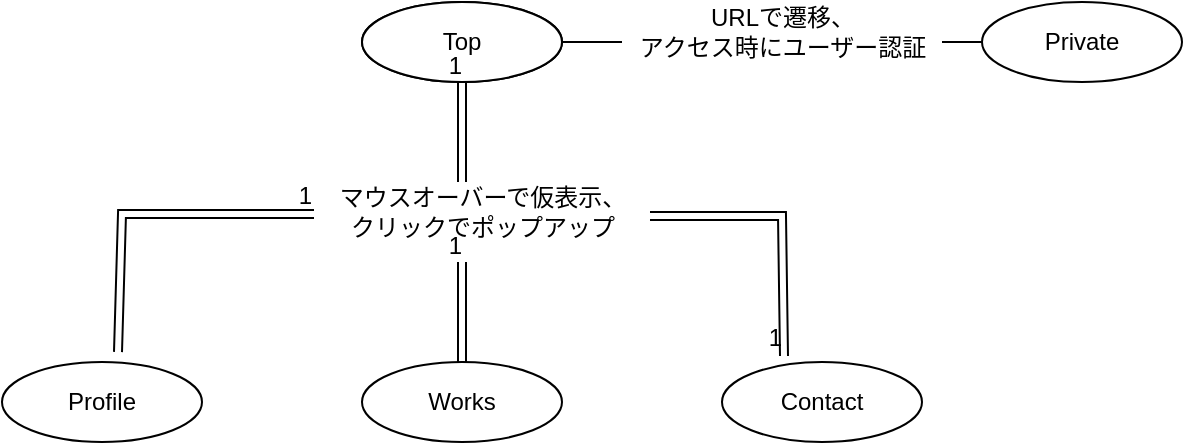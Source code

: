 <mxfile>
    <diagram id="dwitNG6a0eEVT-6tMPDx" name="ページ1">
        <mxGraphModel dx="728" dy="562" grid="1" gridSize="10" guides="1" tooltips="1" connect="1" arrows="1" fold="1" page="1" pageScale="1" pageWidth="850" pageHeight="1100" math="0" shadow="0">
            <root>
                <mxCell id="0"/>
                <mxCell id="1" parent="0"/>
                <mxCell id="2" value="Attribute" style="ellipse;whiteSpace=wrap;html=1;align=center;" vertex="1" parent="1">
                    <mxGeometry x="320" y="270" width="100" height="40" as="geometry"/>
                </mxCell>
                <mxCell id="3" value="Top" style="ellipse;whiteSpace=wrap;html=1;align=center;" vertex="1" parent="1">
                    <mxGeometry x="320" y="270" width="100" height="40" as="geometry"/>
                </mxCell>
                <mxCell id="4" value="Profile" style="ellipse;whiteSpace=wrap;html=1;align=center;" vertex="1" parent="1">
                    <mxGeometry x="140" y="450" width="100" height="40" as="geometry"/>
                </mxCell>
                <mxCell id="5" value="Works" style="ellipse;whiteSpace=wrap;html=1;align=center;" vertex="1" parent="1">
                    <mxGeometry x="320" y="450" width="100" height="40" as="geometry"/>
                </mxCell>
                <mxCell id="6" value="Contact" style="ellipse;whiteSpace=wrap;html=1;align=center;" vertex="1" parent="1">
                    <mxGeometry x="500" y="450" width="100" height="40" as="geometry"/>
                </mxCell>
                <mxCell id="7" value="" style="shape=link;html=1;rounded=0;entryX=0.5;entryY=1;entryDx=0;entryDy=0;" edge="1" parent="1" target="3">
                    <mxGeometry relative="1" as="geometry">
                        <mxPoint x="370" y="360" as="sourcePoint"/>
                        <mxPoint x="450" y="290" as="targetPoint"/>
                    </mxGeometry>
                </mxCell>
                <mxCell id="8" value="1" style="resizable=0;html=1;align=right;verticalAlign=bottom;" connectable="0" vertex="1" parent="7">
                    <mxGeometry x="1" relative="1" as="geometry"/>
                </mxCell>
                <mxCell id="9" value="マウスオーバーで仮表示、&lt;br&gt;クリックでポップアップ" style="text;html=1;align=center;verticalAlign=middle;resizable=0;points=[];autosize=1;" vertex="1" parent="1">
                    <mxGeometry x="300" y="360" width="160" height="30" as="geometry"/>
                </mxCell>
                <mxCell id="10" value="" style="shape=link;html=1;rounded=0;exitX=0.5;exitY=0;exitDx=0;exitDy=0;" edge="1" parent="1" source="5">
                    <mxGeometry relative="1" as="geometry">
                        <mxPoint x="290" y="280" as="sourcePoint"/>
                        <mxPoint x="370" y="400" as="targetPoint"/>
                    </mxGeometry>
                </mxCell>
                <mxCell id="11" value="1" style="resizable=0;html=1;align=right;verticalAlign=bottom;" connectable="0" vertex="1" parent="10">
                    <mxGeometry x="1" relative="1" as="geometry"/>
                </mxCell>
                <mxCell id="17" value="" style="shape=link;html=1;rounded=0;entryX=-0.025;entryY=0.533;entryDx=0;entryDy=0;entryPerimeter=0;width=4;exitX=0.58;exitY=-0.125;exitDx=0;exitDy=0;exitPerimeter=0;" edge="1" parent="1" source="4" target="9">
                    <mxGeometry relative="1" as="geometry">
                        <mxPoint x="170" y="376" as="sourcePoint"/>
                        <mxPoint x="450" y="280" as="targetPoint"/>
                        <Array as="points">
                            <mxPoint x="200" y="376"/>
                        </Array>
                    </mxGeometry>
                </mxCell>
                <mxCell id="18" value="1" style="resizable=0;html=1;align=right;verticalAlign=bottom;" connectable="0" vertex="1" parent="17">
                    <mxGeometry x="1" relative="1" as="geometry"/>
                </mxCell>
                <mxCell id="19" value="" style="shape=link;html=1;rounded=0;exitX=1.025;exitY=0.567;exitDx=0;exitDy=0;exitPerimeter=0;entryX=0.31;entryY=-0.075;entryDx=0;entryDy=0;entryPerimeter=0;" edge="1" parent="1" source="9" target="6">
                    <mxGeometry relative="1" as="geometry">
                        <mxPoint x="290" y="280" as="sourcePoint"/>
                        <mxPoint x="550" y="377" as="targetPoint"/>
                        <Array as="points">
                            <mxPoint x="530" y="377"/>
                        </Array>
                    </mxGeometry>
                </mxCell>
                <mxCell id="20" value="1" style="resizable=0;html=1;align=right;verticalAlign=bottom;" connectable="0" vertex="1" parent="19">
                    <mxGeometry x="1" relative="1" as="geometry"/>
                </mxCell>
                <mxCell id="21" value="Private" style="ellipse;whiteSpace=wrap;html=1;align=center;" vertex="1" parent="1">
                    <mxGeometry x="630" y="270" width="100" height="40" as="geometry"/>
                </mxCell>
                <mxCell id="22" value="" style="line;strokeWidth=1;rotatable=0;dashed=0;labelPosition=right;align=left;verticalAlign=middle;spacingTop=0;spacingLeft=6;points=[];portConstraint=eastwest;" vertex="1" parent="1">
                    <mxGeometry x="420" y="285" width="30" height="10" as="geometry"/>
                </mxCell>
                <mxCell id="23" value="URLで遷移、&lt;br&gt;アクセス時にユーザー認証&lt;br&gt;" style="text;html=1;align=center;verticalAlign=middle;resizable=0;points=[];autosize=1;" vertex="1" parent="1">
                    <mxGeometry x="450" y="270" width="160" height="30" as="geometry"/>
                </mxCell>
                <mxCell id="24" value="" style="line;strokeWidth=1;rotatable=0;dashed=0;labelPosition=right;align=left;verticalAlign=middle;spacingTop=0;spacingLeft=6;points=[];portConstraint=eastwest;" vertex="1" parent="1">
                    <mxGeometry x="610" y="285" width="20" height="10" as="geometry"/>
                </mxCell>
            </root>
        </mxGraphModel>
    </diagram>
</mxfile>